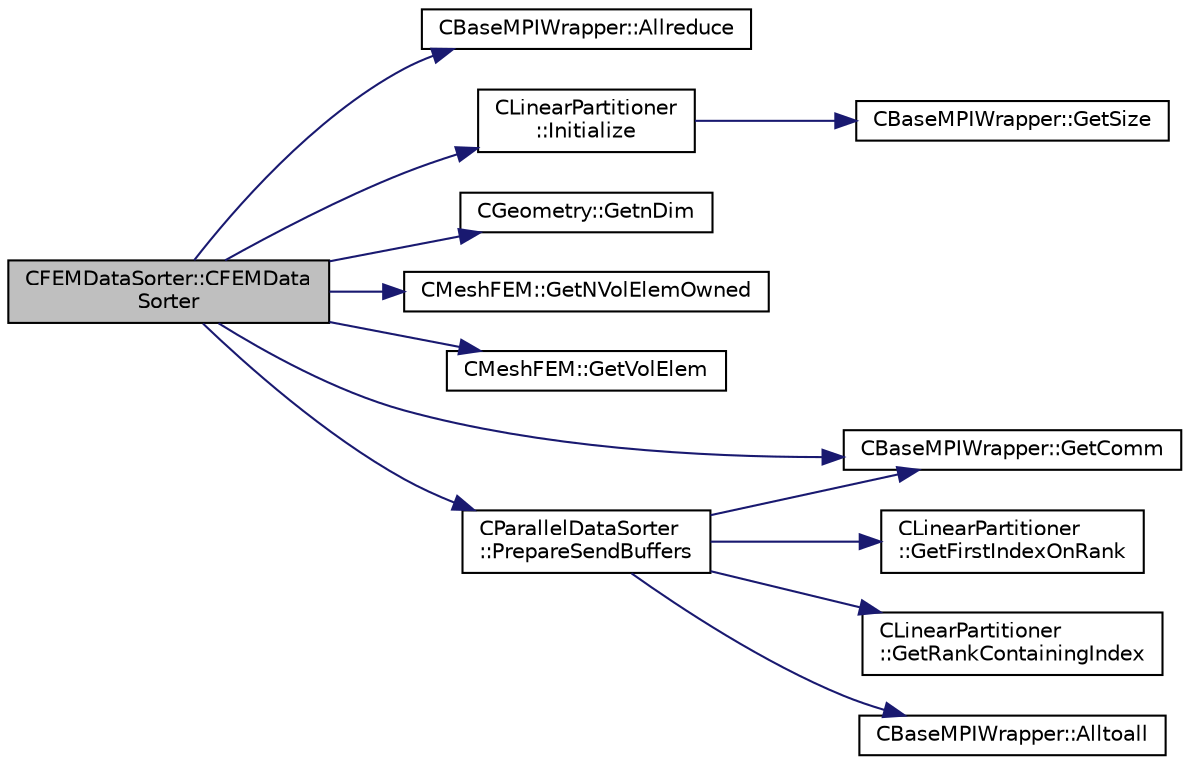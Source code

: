 digraph "CFEMDataSorter::CFEMDataSorter"
{
 // LATEX_PDF_SIZE
  edge [fontname="Helvetica",fontsize="10",labelfontname="Helvetica",labelfontsize="10"];
  node [fontname="Helvetica",fontsize="10",shape=record];
  rankdir="LR";
  Node1 [label="CFEMDataSorter::CFEMData\lSorter",height=0.2,width=0.4,color="black", fillcolor="grey75", style="filled", fontcolor="black",tooltip="Constructor."];
  Node1 -> Node2 [color="midnightblue",fontsize="10",style="solid",fontname="Helvetica"];
  Node2 [label="CBaseMPIWrapper::Allreduce",height=0.2,width=0.4,color="black", fillcolor="white", style="filled",URL="$classCBaseMPIWrapper.html#a381d4b3738c09d92ee1ae9f89715b541",tooltip=" "];
  Node1 -> Node3 [color="midnightblue",fontsize="10",style="solid",fontname="Helvetica"];
  Node3 [label="CBaseMPIWrapper::GetComm",height=0.2,width=0.4,color="black", fillcolor="white", style="filled",URL="$classCBaseMPIWrapper.html#a8154391fc3522954802889d81d4ef5da",tooltip=" "];
  Node1 -> Node4 [color="midnightblue",fontsize="10",style="solid",fontname="Helvetica"];
  Node4 [label="CGeometry::GetnDim",height=0.2,width=0.4,color="black", fillcolor="white", style="filled",URL="$classCGeometry.html#ace7f7fe876f629f5bd5f92d4805a1a4b",tooltip="Get number of coordinates."];
  Node1 -> Node5 [color="midnightblue",fontsize="10",style="solid",fontname="Helvetica"];
  Node5 [label="CMeshFEM::GetNVolElemOwned",height=0.2,width=0.4,color="black", fillcolor="white", style="filled",URL="$classCMeshFEM.html#a98cac5880bf32dd7a81e90cfe3e83faa",tooltip="Function, which makes available the number of owned volume elements in the local FEM mesh."];
  Node1 -> Node6 [color="midnightblue",fontsize="10",style="solid",fontname="Helvetica"];
  Node6 [label="CMeshFEM::GetVolElem",height=0.2,width=0.4,color="black", fillcolor="white", style="filled",URL="$classCMeshFEM.html#aff09ec52d588d027830b497b21ae79c5",tooltip="Function, which makes available the volume elements in the local FEM mesh."];
  Node1 -> Node7 [color="midnightblue",fontsize="10",style="solid",fontname="Helvetica"];
  Node7 [label="CLinearPartitioner\l::Initialize",height=0.2,width=0.4,color="black", fillcolor="white", style="filled",URL="$classCLinearPartitioner.html#a372c1d9165a87d954fb6e5b2dc83bb0e",tooltip="Initialize the CLinearPartitioner class."];
  Node7 -> Node8 [color="midnightblue",fontsize="10",style="solid",fontname="Helvetica"];
  Node8 [label="CBaseMPIWrapper::GetSize",height=0.2,width=0.4,color="black", fillcolor="white", style="filled",URL="$classCBaseMPIWrapper.html#a3a60032ab9d3e6197ca2796cfb37c4e2",tooltip=" "];
  Node1 -> Node9 [color="midnightblue",fontsize="10",style="solid",fontname="Helvetica"];
  Node9 [label="CParallelDataSorter\l::PrepareSendBuffers",height=0.2,width=0.4,color="black", fillcolor="white", style="filled",URL="$classCParallelDataSorter.html#ad41bf78c938500352b843dd313dbfb02",tooltip="Prepare the send buffers by filling them with the global indices. After calling this function,..."];
  Node9 -> Node10 [color="midnightblue",fontsize="10",style="solid",fontname="Helvetica"];
  Node10 [label="CBaseMPIWrapper::Alltoall",height=0.2,width=0.4,color="black", fillcolor="white", style="filled",URL="$classCBaseMPIWrapper.html#ade915135d4560a390849e5744488b5ef",tooltip=" "];
  Node9 -> Node3 [color="midnightblue",fontsize="10",style="solid",fontname="Helvetica"];
  Node9 -> Node11 [color="midnightblue",fontsize="10",style="solid",fontname="Helvetica"];
  Node11 [label="CLinearPartitioner\l::GetFirstIndexOnRank",height=0.2,width=0.4,color="black", fillcolor="white", style="filled",URL="$classCLinearPartitioner.html#a707f3e0894f386e591083318ee7765b7",tooltip="Get the first index of the current rank's linear partition."];
  Node9 -> Node12 [color="midnightblue",fontsize="10",style="solid",fontname="Helvetica"];
  Node12 [label="CLinearPartitioner\l::GetRankContainingIndex",height=0.2,width=0.4,color="black", fillcolor="white", style="filled",URL="$classCLinearPartitioner.html#a15582f67cb6ec435a2f677591d0735b5",tooltip="Get the rank that owns the index based on the linear partitioning."];
}
